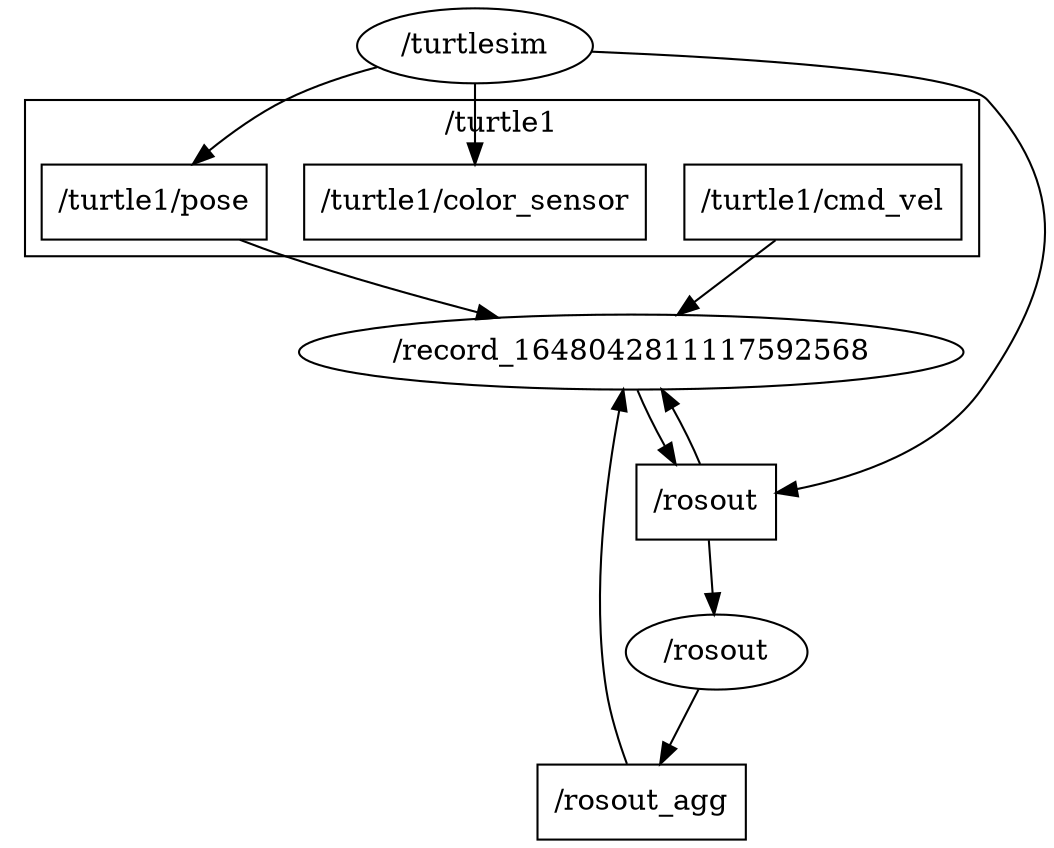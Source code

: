 strict digraph turtlesim1 {
	"/record_1648042811117592568" [label="/record_1648042811117592568" shape=oval]
	"/turtlesim" [label="/turtlesim" shape=oval]
	subgraph cluster_turtle1 {
		"/turtle1/cmd_vel" [label="/turtle1/cmd_vel" shape=rectangle]
		"/turtle1/color_sensor" [label="/turtle1/color_sensor" shape=rectangle]
		"/turtle1/pose" [label="/turtle1/pose" shape=rectangle]
		label="/turtle1"
	}
	subgraph cluster_turtle1 {
		"/turtle1/cmd_vel" [label="/turtle1/cmd_vel" shape=rectangle]
		"/turtle1/color_sensor" [label="/turtle1/color_sensor" shape=rectangle]
		"/turtle1/pose" [label="/turtle1/pose" shape=rectangle]
		label="/turtle1"
	}
	subgraph cluster_turtle1 {
		"/turtle1/cmd_vel" [label="/turtle1/cmd_vel" shape=rectangle]
		"/turtle1/color_sensor" [label="/turtle1/color_sensor" shape=rectangle]
		"/turtle1/pose" [label="/turtle1/pose" shape=rectangle]
		label="/turtle1"
	}
	"/rosout" [label="/rosout" shape=rectangle]
	"/rosout_agg" [label="/rosout_agg" shape=rectangle]
	"/turtle1/cmd_vel" [label="/turtle1/cmd_vel" shape=rectangle]
	"/turtle1/color_sensor" [label="/turtle1/color_sensor" shape=rectangle]
	"/turtle1/pose" [label="/turtle1/pose" shape=rectangle]
	"/record_1648042811117592568" -> "/rosout"
	"/turtlesim" -> "/rosout"
	"/turtlesim" -> "/turtle1/pose"
	"/turtlesim" -> "/turtle1/color_sensor"
	"/rosout" -> "/record_1648042811117592568"
	"/rosout_agg" -> "/record_1648042811117592568"
	"/turtle1/pose" -> "/record_1648042811117592568"
	"/turtle1/cmd_vel" -> "/record_1648042811117592568"
	"/turtle1/cmd_vel" -> "/record_1648042811117592568"
	"/fixed node" [label="/rosout" shape=oval]
	"/rosout" -> "/fixed node"
	"/fixed node" -> "/rosout_agg"
}
